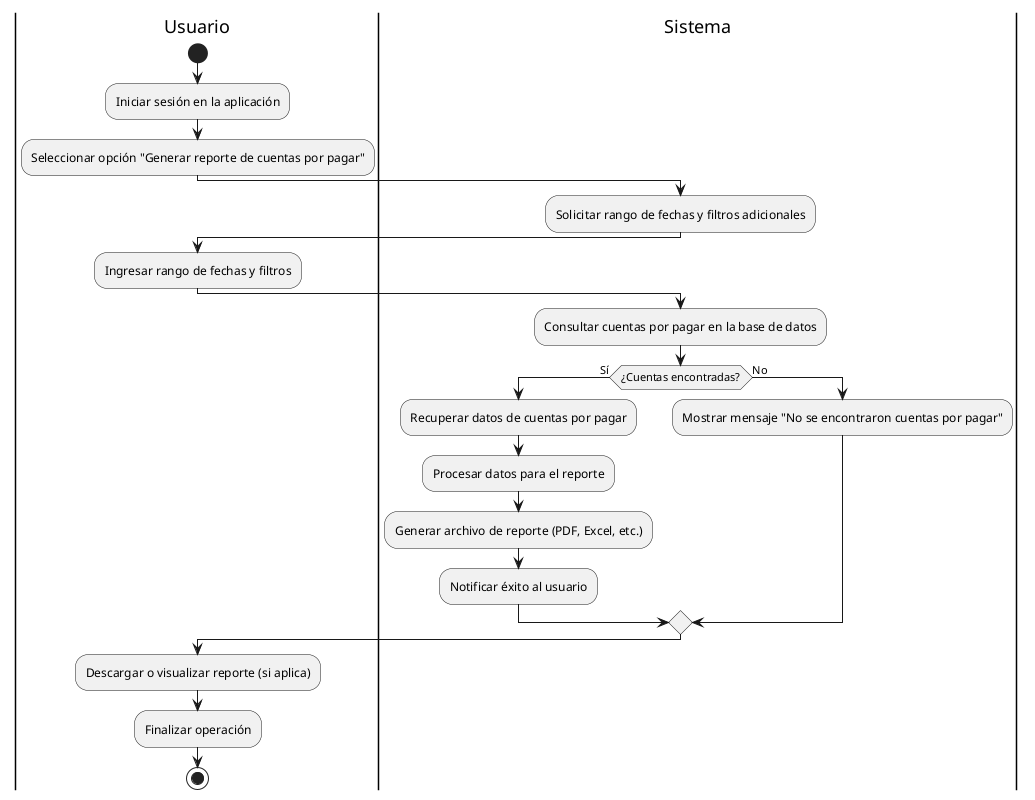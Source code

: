 @startuml
|Usuario|
start
:Iniciar sesión en la aplicación;
:Seleccionar opción "Generar reporte de cuentas por pagar";

|Sistema|
:Solicitar rango de fechas y filtros adicionales;

|Usuario|
:Ingresar rango de fechas y filtros;

|Sistema|
:Consultar cuentas por pagar en la base de datos;

if (¿Cuentas encontradas?) then (Sí)
    :Recuperar datos de cuentas por pagar;
    :Procesar datos para el reporte;
    :Generar archivo de reporte (PDF, Excel, etc.);
    :Notificar éxito al usuario;
else (No)
    :Mostrar mensaje "No se encontraron cuentas por pagar";
endif

|Usuario|
:Descargar o visualizar reporte (si aplica);
:Finalizar operación;
stop
@enduml
